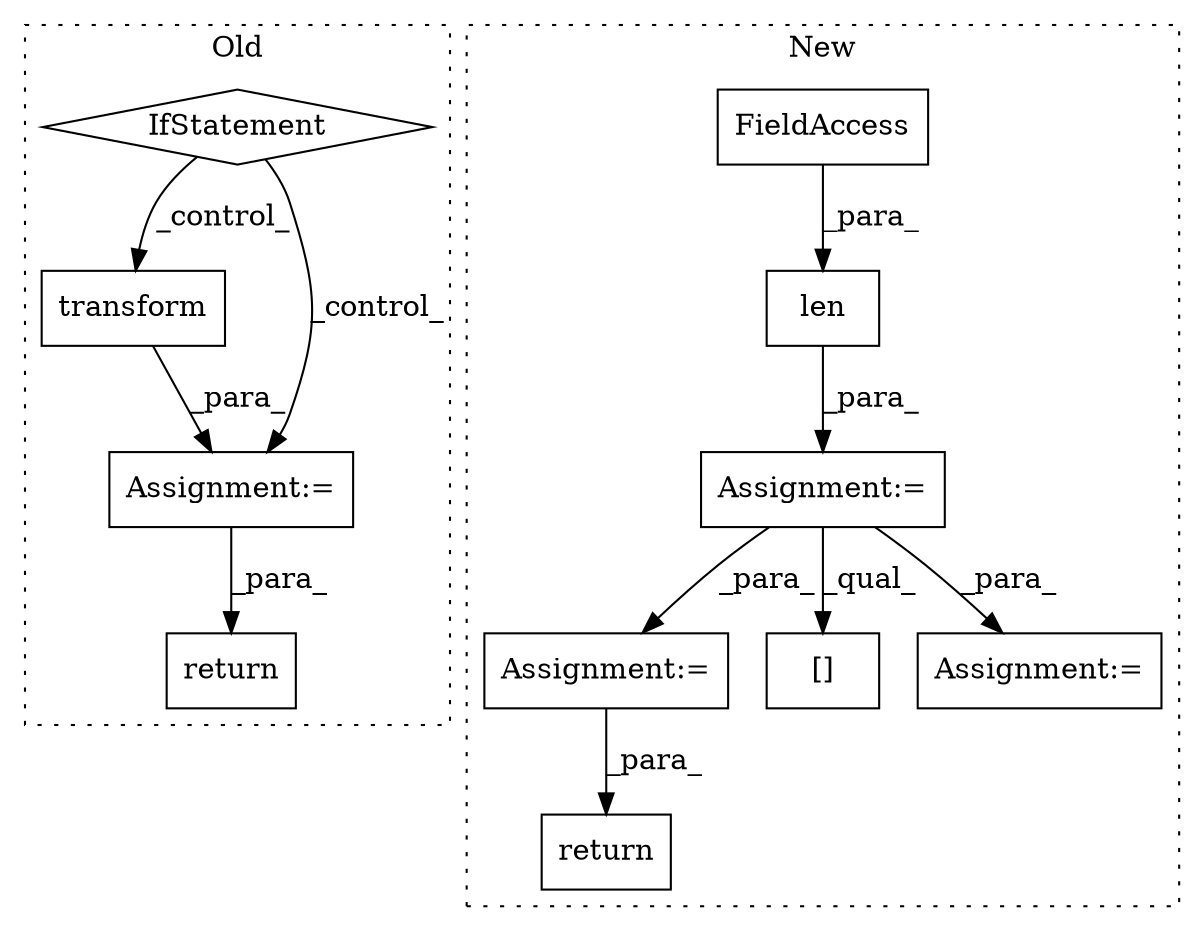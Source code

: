 digraph G {
subgraph cluster0 {
1 [label="transform" a="32" s="5763,5777" l="10,1" shape="box"];
3 [label="return" a="41" s="5808" l="7" shape="box"];
6 [label="IfStatement" a="25" s="5717,5734" l="4,2" shape="diamond"];
7 [label="Assignment:=" a="7" s="5748" l="1" shape="box"];
label = "Old";
style="dotted";
}
subgraph cluster1 {
2 [label="return" a="41" s="9535" l="7" shape="box"];
4 [label="Assignment:=" a="7" s="9439" l="1" shape="box"];
5 [label="Assignment:=" a="7" s="9010" l="1" shape="box"];
8 [label="len" a="32" s="9023,9042" l="4,1" shape="box"];
9 [label="[]" a="2" s="9395,9409" l="3,1" shape="box"];
10 [label="FieldAccess" a="22" s="9027" l="15" shape="box"];
11 [label="Assignment:=" a="7" s="9410" l="2" shape="box"];
label = "New";
style="dotted";
}
1 -> 7 [label="_para_"];
4 -> 2 [label="_para_"];
5 -> 11 [label="_para_"];
5 -> 4 [label="_para_"];
5 -> 9 [label="_qual_"];
6 -> 7 [label="_control_"];
6 -> 1 [label="_control_"];
7 -> 3 [label="_para_"];
8 -> 5 [label="_para_"];
10 -> 8 [label="_para_"];
}
